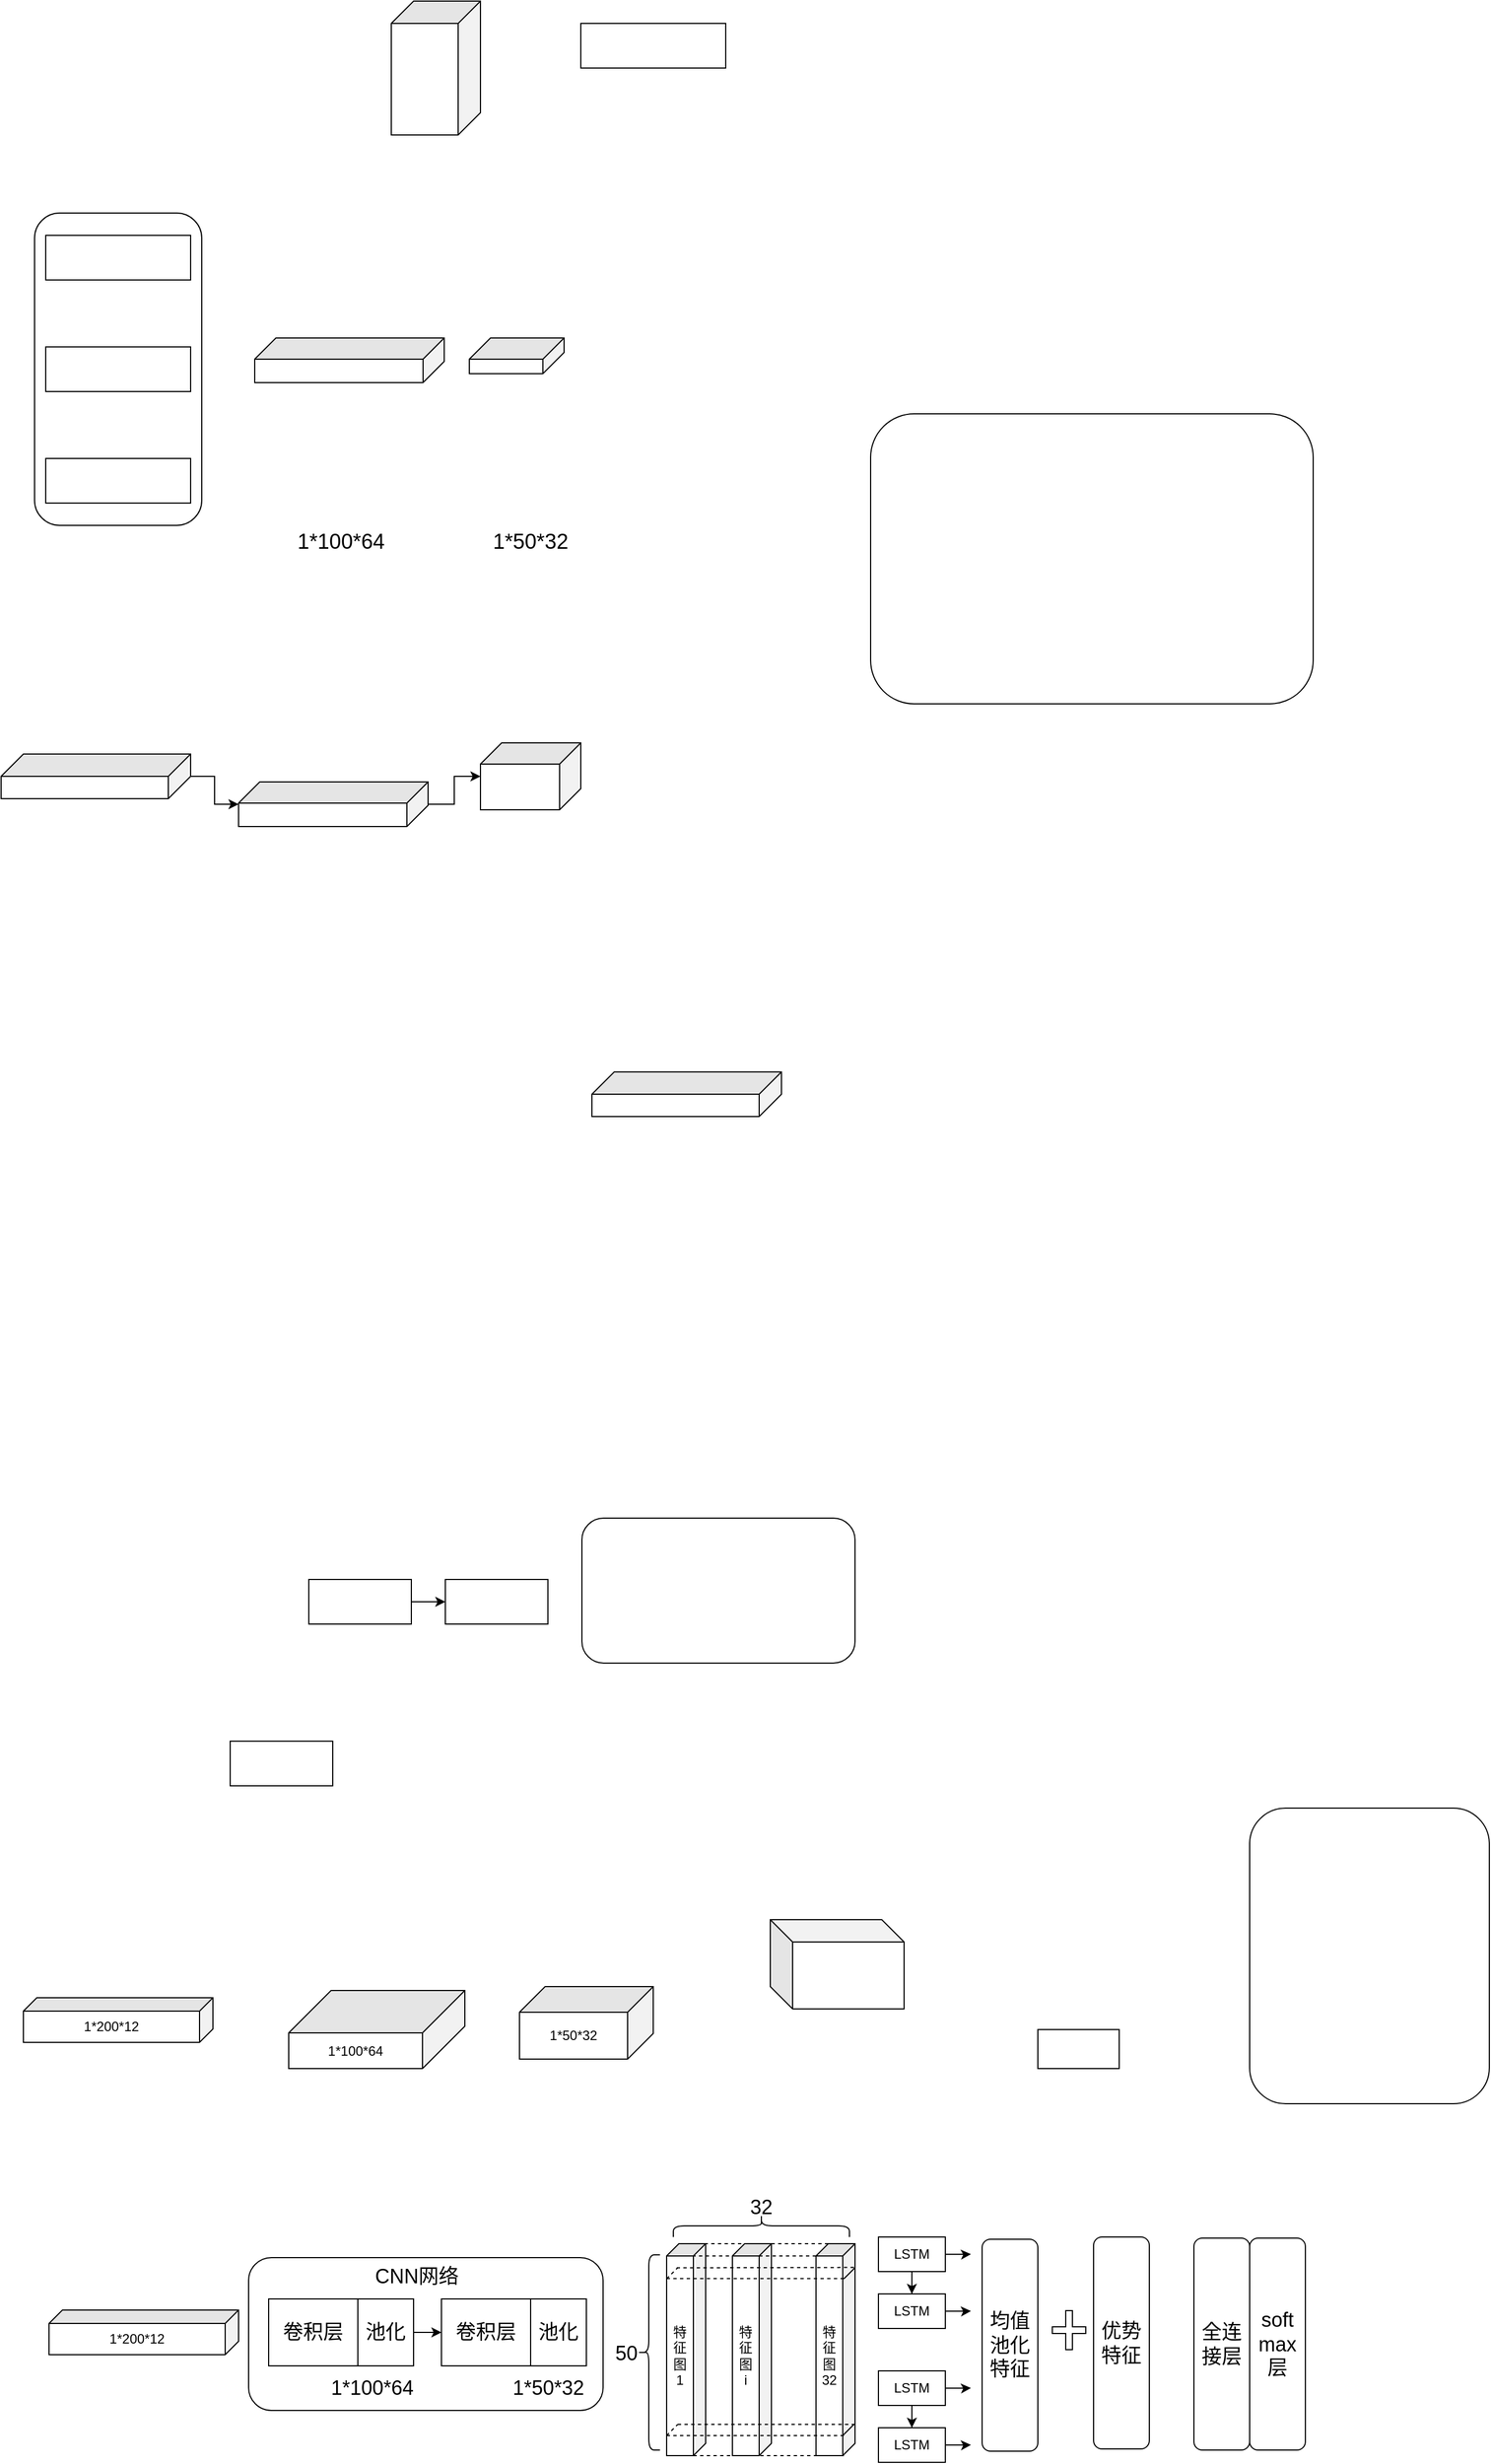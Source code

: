 <mxfile version="12.1.4" type="github" pages="1">
  <diagram id="lJSEZnFhlExgmXPmysFB" name="Page-1">
    <mxGraphModel dx="1128" dy="597" grid="1" gridSize="10" guides="1" tooltips="1" connect="1" arrows="1" fold="1" page="1" pageScale="1" pageWidth="827" pageHeight="1169" math="0" shadow="0">
      <root>
        <mxCell id="0"/>
        <mxCell id="1" parent="0"/>
        <mxCell id="eGzz-Rn0fV7NUqwpoASo-1" value="" style="rounded=0;whiteSpace=wrap;html=1;" vertex="1" parent="1">
          <mxGeometry x="50" y="240" width="130" height="40" as="geometry"/>
        </mxCell>
        <mxCell id="eGzz-Rn0fV7NUqwpoASo-10" value="" style="rounded=0;whiteSpace=wrap;html=1;" vertex="1" parent="1">
          <mxGeometry x="50" y="340" width="130" height="40" as="geometry"/>
        </mxCell>
        <mxCell id="eGzz-Rn0fV7NUqwpoASo-11" value="" style="rounded=0;whiteSpace=wrap;html=1;" vertex="1" parent="1">
          <mxGeometry x="50" y="440" width="130" height="40" as="geometry"/>
        </mxCell>
        <mxCell id="eGzz-Rn0fV7NUqwpoASo-12" value="" style="rounded=1;whiteSpace=wrap;html=1;fillColor=none;" vertex="1" parent="1">
          <mxGeometry x="40" y="220" width="150" height="280" as="geometry"/>
        </mxCell>
        <mxCell id="eGzz-Rn0fV7NUqwpoASo-13" value="" style="rounded=1;whiteSpace=wrap;html=1;fillColor=none;" vertex="1" parent="1">
          <mxGeometry x="790" y="400" width="397" height="260" as="geometry"/>
        </mxCell>
        <mxCell id="eGzz-Rn0fV7NUqwpoASo-28" value="" style="edgeStyle=orthogonalEdgeStyle;rounded=0;orthogonalLoop=1;jettySize=auto;html=1;" edge="1" parent="1" source="eGzz-Rn0fV7NUqwpoASo-14" target="eGzz-Rn0fV7NUqwpoASo-27">
          <mxGeometry relative="1" as="geometry"/>
        </mxCell>
        <mxCell id="eGzz-Rn0fV7NUqwpoASo-14" value="" style="shape=cube;whiteSpace=wrap;html=1;boundedLbl=1;backgroundOutline=1;darkOpacity=0.05;darkOpacity2=0.1;fillColor=none;direction=south;size=19;" vertex="1" parent="1">
          <mxGeometry x="223" y="730" width="170" height="40" as="geometry"/>
        </mxCell>
        <mxCell id="eGzz-Rn0fV7NUqwpoASo-27" value="" style="shape=cube;whiteSpace=wrap;html=1;boundedLbl=1;backgroundOutline=1;darkOpacity=0.05;darkOpacity2=0.1;fillColor=none;direction=south;size=19;" vertex="1" parent="1">
          <mxGeometry x="440" y="695" width="90" height="60" as="geometry"/>
        </mxCell>
        <mxCell id="eGzz-Rn0fV7NUqwpoASo-15" value="" style="shape=cube;whiteSpace=wrap;html=1;boundedLbl=1;backgroundOutline=1;darkOpacity=0.05;darkOpacity2=0.1;fillColor=none;direction=south;" vertex="1" parent="1">
          <mxGeometry x="360" y="30" width="80" height="120" as="geometry"/>
        </mxCell>
        <mxCell id="eGzz-Rn0fV7NUqwpoASo-30" value="" style="edgeStyle=orthogonalEdgeStyle;rounded=0;orthogonalLoop=1;jettySize=auto;html=1;" edge="1" parent="1" source="eGzz-Rn0fV7NUqwpoASo-16" target="eGzz-Rn0fV7NUqwpoASo-14">
          <mxGeometry relative="1" as="geometry"/>
        </mxCell>
        <mxCell id="eGzz-Rn0fV7NUqwpoASo-16" value="" style="shape=cube;whiteSpace=wrap;html=1;boundedLbl=1;backgroundOutline=1;darkOpacity=0.05;darkOpacity2=0.1;fillColor=none;direction=south;" vertex="1" parent="1">
          <mxGeometry x="10" y="705" width="170" height="40" as="geometry"/>
        </mxCell>
        <mxCell id="eGzz-Rn0fV7NUqwpoASo-20" value="" style="rounded=0;whiteSpace=wrap;html=1;" vertex="1" parent="1">
          <mxGeometry x="530" y="50" width="130" height="40" as="geometry"/>
        </mxCell>
        <mxCell id="eGzz-Rn0fV7NUqwpoASo-31" value="" style="shape=cube;whiteSpace=wrap;html=1;boundedLbl=1;backgroundOutline=1;darkOpacity=0.05;darkOpacity2=0.1;fillColor=none;direction=south;size=19;" vertex="1" parent="1">
          <mxGeometry x="237.5" y="332" width="170" height="40" as="geometry"/>
        </mxCell>
        <mxCell id="eGzz-Rn0fV7NUqwpoASo-32" value="&lt;font style=&quot;font-size: 19px&quot;&gt;1*100*64&lt;/font&gt;" style="text;html=1;strokeColor=none;fillColor=none;align=center;verticalAlign=middle;whiteSpace=wrap;rounded=0;" vertex="1" parent="1">
          <mxGeometry x="260" y="490" width="110" height="50" as="geometry"/>
        </mxCell>
        <mxCell id="eGzz-Rn0fV7NUqwpoASo-33" value="" style="shape=cube;whiteSpace=wrap;html=1;boundedLbl=1;backgroundOutline=1;darkOpacity=0.05;darkOpacity2=0.1;fillColor=none;direction=south;size=19;" vertex="1" parent="1">
          <mxGeometry x="430" y="332" width="85" height="32" as="geometry"/>
        </mxCell>
        <mxCell id="eGzz-Rn0fV7NUqwpoASo-34" value="" style="rounded=1;whiteSpace=wrap;html=1;fillColor=none;" vertex="1" parent="1">
          <mxGeometry x="531" y="1390" width="245" height="130" as="geometry"/>
        </mxCell>
        <mxCell id="eGzz-Rn0fV7NUqwpoASo-35" value="&lt;font style=&quot;font-size: 19px&quot;&gt;1*50*32&lt;/font&gt;" style="text;html=1;strokeColor=none;fillColor=none;align=center;verticalAlign=middle;whiteSpace=wrap;rounded=0;" vertex="1" parent="1">
          <mxGeometry x="430" y="490" width="110" height="50" as="geometry"/>
        </mxCell>
        <mxCell id="eGzz-Rn0fV7NUqwpoASo-36" value="特征图&lt;br&gt;1" style="shape=cube;whiteSpace=wrap;html=1;boundedLbl=1;backgroundOutline=1;darkOpacity=0.05;darkOpacity2=0.1;fillColor=none;direction=south;size=11;" vertex="1" parent="1">
          <mxGeometry x="607" y="2040.5" width="35" height="190" as="geometry"/>
        </mxCell>
        <mxCell id="eGzz-Rn0fV7NUqwpoASo-37" value="特征图&lt;br&gt;i" style="shape=cube;whiteSpace=wrap;html=1;boundedLbl=1;backgroundOutline=1;darkOpacity=0.05;darkOpacity2=0.1;fillColor=none;direction=south;size=11;fontStyle=0" vertex="1" parent="1">
          <mxGeometry x="666" y="2040.5" width="35" height="190" as="geometry"/>
        </mxCell>
        <mxCell id="eGzz-Rn0fV7NUqwpoASo-38" value="特征图&lt;br&gt;32" style="shape=cube;whiteSpace=wrap;html=1;boundedLbl=1;backgroundOutline=1;darkOpacity=0.05;darkOpacity2=0.1;fillColor=none;direction=south;size=11;fontStyle=0" vertex="1" parent="1">
          <mxGeometry x="741" y="2040.5" width="35" height="190" as="geometry"/>
        </mxCell>
        <mxCell id="eGzz-Rn0fV7NUqwpoASo-39" value="1*200*12" style="shape=cube;whiteSpace=wrap;html=1;boundedLbl=1;backgroundOutline=1;darkOpacity=0.05;darkOpacity2=0.1;fillColor=none;direction=south;size=12;" vertex="1" parent="1">
          <mxGeometry x="53" y="2100" width="170" height="40" as="geometry"/>
        </mxCell>
        <mxCell id="eGzz-Rn0fV7NUqwpoASo-40" value="" style="shape=cube;whiteSpace=wrap;html=1;boundedLbl=1;backgroundOutline=1;darkOpacity=0.05;darkOpacity2=0.1;fillColor=none;direction=south;" vertex="1" parent="1">
          <mxGeometry x="540" y="990" width="170" height="40" as="geometry"/>
        </mxCell>
        <mxCell id="eGzz-Rn0fV7NUqwpoASo-41" value="1*100*64" style="shape=cube;whiteSpace=wrap;html=1;boundedLbl=1;backgroundOutline=1;darkOpacity=0.05;darkOpacity2=0.1;fillColor=none;direction=south;size=38;" vertex="1" parent="1">
          <mxGeometry x="268" y="1813.5" width="158" height="70" as="geometry"/>
        </mxCell>
        <mxCell id="eGzz-Rn0fV7NUqwpoASo-42" value="1*50*32" style="shape=cube;whiteSpace=wrap;html=1;boundedLbl=1;backgroundOutline=1;darkOpacity=0.05;darkOpacity2=0.1;fillColor=none;direction=south;size=23;" vertex="1" parent="1">
          <mxGeometry x="475" y="1810" width="120" height="65" as="geometry"/>
        </mxCell>
        <mxCell id="eGzz-Rn0fV7NUqwpoASo-43" value="" style="rounded=0;whiteSpace=wrap;html=1;fillColor=none;" vertex="1" parent="1">
          <mxGeometry x="215.5" y="1590" width="92" height="40" as="geometry"/>
        </mxCell>
        <mxCell id="eGzz-Rn0fV7NUqwpoASo-44" value="卷积层" style="rounded=0;whiteSpace=wrap;html=1;fillColor=none;fontSize=18;" vertex="1" parent="1">
          <mxGeometry x="250" y="2090" width="80" height="60" as="geometry"/>
        </mxCell>
        <mxCell id="eGzz-Rn0fV7NUqwpoASo-66" value="" style="edgeStyle=orthogonalEdgeStyle;rounded=0;orthogonalLoop=1;jettySize=auto;html=1;fontSize=18;" edge="1" parent="1" source="eGzz-Rn0fV7NUqwpoASo-50" target="eGzz-Rn0fV7NUqwpoASo-64">
          <mxGeometry relative="1" as="geometry"/>
        </mxCell>
        <mxCell id="eGzz-Rn0fV7NUqwpoASo-50" value="池化" style="rounded=0;whiteSpace=wrap;html=1;fillColor=none;fontSize=18;" vertex="1" parent="1">
          <mxGeometry x="330" y="2090" width="50" height="60" as="geometry"/>
        </mxCell>
        <mxCell id="eGzz-Rn0fV7NUqwpoASo-47" value="" style="edgeStyle=orthogonalEdgeStyle;rounded=0;orthogonalLoop=1;jettySize=auto;html=1;" edge="1" parent="1" source="eGzz-Rn0fV7NUqwpoASo-45" target="eGzz-Rn0fV7NUqwpoASo-46">
          <mxGeometry relative="1" as="geometry"/>
        </mxCell>
        <mxCell id="eGzz-Rn0fV7NUqwpoASo-45" value="" style="rounded=0;whiteSpace=wrap;html=1;fillColor=none;" vertex="1" parent="1">
          <mxGeometry x="286" y="1445" width="92" height="40" as="geometry"/>
        </mxCell>
        <mxCell id="eGzz-Rn0fV7NUqwpoASo-46" value="" style="rounded=0;whiteSpace=wrap;html=1;fillColor=none;" vertex="1" parent="1">
          <mxGeometry x="408.5" y="1445" width="92" height="40" as="geometry"/>
        </mxCell>
        <mxCell id="eGzz-Rn0fV7NUqwpoASo-48" value="" style="shape=cube;whiteSpace=wrap;html=1;boundedLbl=1;backgroundOutline=1;darkOpacity=0.05;darkOpacity2=0.1;fillColor=none;" vertex="1" parent="1">
          <mxGeometry x="700" y="1750" width="120" height="80" as="geometry"/>
        </mxCell>
        <mxCell id="eGzz-Rn0fV7NUqwpoASo-49" value="1*200*12" style="shape=cube;whiteSpace=wrap;html=1;boundedLbl=1;backgroundOutline=1;darkOpacity=0.05;darkOpacity2=0.1;fillColor=none;direction=south;size=12;" vertex="1" parent="1">
          <mxGeometry x="30" y="1820" width="170" height="40" as="geometry"/>
        </mxCell>
        <mxCell id="eGzz-Rn0fV7NUqwpoASo-93" value="" style="edgeStyle=orthogonalEdgeStyle;rounded=0;orthogonalLoop=1;jettySize=auto;html=1;fontSize=18;" edge="1" parent="1" source="eGzz-Rn0fV7NUqwpoASo-52" target="eGzz-Rn0fV7NUqwpoASo-92">
          <mxGeometry relative="1" as="geometry"/>
        </mxCell>
        <mxCell id="eGzz-Rn0fV7NUqwpoASo-99" value="" style="edgeStyle=orthogonalEdgeStyle;rounded=0;orthogonalLoop=1;jettySize=auto;html=1;fontSize=18;" edge="1" parent="1" source="eGzz-Rn0fV7NUqwpoASo-52">
          <mxGeometry relative="1" as="geometry">
            <mxPoint x="880" y="2049.845" as="targetPoint"/>
          </mxGeometry>
        </mxCell>
        <mxCell id="eGzz-Rn0fV7NUqwpoASo-52" value="LSTM" style="rounded=0;whiteSpace=wrap;html=1;fillColor=none;" vertex="1" parent="1">
          <mxGeometry x="797" y="2034.5" width="60" height="31" as="geometry"/>
        </mxCell>
        <mxCell id="eGzz-Rn0fV7NUqwpoASo-101" value="" style="edgeStyle=orthogonalEdgeStyle;rounded=0;orthogonalLoop=1;jettySize=auto;html=1;fontSize=18;" edge="1" parent="1" source="eGzz-Rn0fV7NUqwpoASo-92">
          <mxGeometry relative="1" as="geometry">
            <mxPoint x="880" y="2100.879" as="targetPoint"/>
          </mxGeometry>
        </mxCell>
        <mxCell id="eGzz-Rn0fV7NUqwpoASo-92" value="LSTM" style="rounded=0;whiteSpace=wrap;html=1;fillColor=none;" vertex="1" parent="1">
          <mxGeometry x="797" y="2085.5" width="60" height="31" as="geometry"/>
        </mxCell>
        <mxCell id="eGzz-Rn0fV7NUqwpoASo-53" value="" style="rounded=0;whiteSpace=wrap;html=1;fillColor=none;" vertex="1" parent="1">
          <mxGeometry x="940" y="1848.5" width="73" height="35" as="geometry"/>
        </mxCell>
        <mxCell id="eGzz-Rn0fV7NUqwpoASo-64" value="卷积层" style="rounded=0;whiteSpace=wrap;html=1;fillColor=none;fontSize=18;" vertex="1" parent="1">
          <mxGeometry x="405" y="2090" width="80" height="60" as="geometry"/>
        </mxCell>
        <mxCell id="eGzz-Rn0fV7NUqwpoASo-65" value="池化" style="rounded=0;whiteSpace=wrap;html=1;fillColor=none;fontSize=18;" vertex="1" parent="1">
          <mxGeometry x="485" y="2090" width="50" height="60" as="geometry"/>
        </mxCell>
        <mxCell id="eGzz-Rn0fV7NUqwpoASo-67" value="" style="rounded=1;whiteSpace=wrap;html=1;fillColor=none;fontSize=18;" vertex="1" parent="1">
          <mxGeometry x="232" y="2053" width="318" height="137" as="geometry"/>
        </mxCell>
        <mxCell id="eGzz-Rn0fV7NUqwpoASo-68" value="CNN网络" style="text;html=1;strokeColor=none;fillColor=none;align=center;verticalAlign=middle;whiteSpace=wrap;rounded=0;fontSize=18;" vertex="1" parent="1">
          <mxGeometry x="322.5" y="2050" width="120" height="40" as="geometry"/>
        </mxCell>
        <mxCell id="eGzz-Rn0fV7NUqwpoASo-69" value="" style="rounded=1;whiteSpace=wrap;html=1;fillColor=none;fontSize=18;" vertex="1" parent="1">
          <mxGeometry x="1130" y="1650" width="215" height="265" as="geometry"/>
        </mxCell>
        <mxCell id="eGzz-Rn0fV7NUqwpoASo-70" value="1*100*64" style="text;html=1;strokeColor=none;fillColor=none;align=center;verticalAlign=middle;whiteSpace=wrap;rounded=0;fontSize=18;" vertex="1" parent="1">
          <mxGeometry x="281" y="2160" width="124" height="20" as="geometry"/>
        </mxCell>
        <mxCell id="eGzz-Rn0fV7NUqwpoASo-71" value="1*50*32" style="text;html=1;strokeColor=none;fillColor=none;align=center;verticalAlign=middle;whiteSpace=wrap;rounded=0;fontSize=18;" vertex="1" parent="1">
          <mxGeometry x="438.5" y="2160" width="124" height="20" as="geometry"/>
        </mxCell>
        <mxCell id="eGzz-Rn0fV7NUqwpoASo-72" value="" style="shape=curlyBracket;whiteSpace=wrap;html=1;rounded=1;fillColor=none;fontSize=18;" vertex="1" parent="1">
          <mxGeometry x="581" y="2050.5" width="20" height="175" as="geometry"/>
        </mxCell>
        <mxCell id="eGzz-Rn0fV7NUqwpoASo-73" value="50" style="text;html=1;resizable=0;points=[];autosize=1;align=left;verticalAlign=top;spacingTop=-4;fontSize=18;" vertex="1" parent="1">
          <mxGeometry x="559" y="2125.5" width="40" height="20" as="geometry"/>
        </mxCell>
        <mxCell id="eGzz-Rn0fV7NUqwpoASo-74" value="" style="shape=curlyBracket;whiteSpace=wrap;html=1;rounded=1;fillColor=none;fontSize=18;direction=south;" vertex="1" parent="1">
          <mxGeometry x="613" y="2014.5" width="158" height="20" as="geometry"/>
        </mxCell>
        <mxCell id="eGzz-Rn0fV7NUqwpoASo-75" value="32" style="text;html=1;resizable=0;points=[];autosize=1;align=left;verticalAlign=top;spacingTop=-4;fontSize=18;" vertex="1" parent="1">
          <mxGeometry x="680" y="1994.5" width="40" height="20" as="geometry"/>
        </mxCell>
        <mxCell id="eGzz-Rn0fV7NUqwpoASo-76" value="" style="endArrow=none;dashed=1;html=1;fontSize=18;entryX=0;entryY=0;entryDx=11;entryDy=35;entryPerimeter=0;exitX=0;exitY=0;exitDx=11;exitDy=35;exitPerimeter=0;" edge="1" parent="1" source="eGzz-Rn0fV7NUqwpoASo-38" target="eGzz-Rn0fV7NUqwpoASo-36">
          <mxGeometry width="50" height="50" relative="1" as="geometry">
            <mxPoint x="364" y="2039.5" as="sourcePoint"/>
            <mxPoint x="606" y="2045.5" as="targetPoint"/>
          </mxGeometry>
        </mxCell>
        <mxCell id="eGzz-Rn0fV7NUqwpoASo-77" value="" style="endArrow=none;dashed=1;html=1;fontSize=18;entryX=0;entryY=0;entryDx=0;entryDy=24;entryPerimeter=0;exitX=0;exitY=0;exitDx=0;exitDy=24;exitPerimeter=0;" edge="1" parent="1" source="eGzz-Rn0fV7NUqwpoASo-38" target="eGzz-Rn0fV7NUqwpoASo-36">
          <mxGeometry width="50" height="50" relative="1" as="geometry">
            <mxPoint x="486" y="2055.5" as="sourcePoint"/>
            <mxPoint x="536" y="2005.5" as="targetPoint"/>
          </mxGeometry>
        </mxCell>
        <mxCell id="eGzz-Rn0fV7NUqwpoASo-78" value="" style="endArrow=none;dashed=1;html=1;fontSize=18;entryX=0.149;entryY=1;entryDx=0;entryDy=0;entryPerimeter=0;exitX=0.149;exitY=0.286;exitDx=0;exitDy=0;exitPerimeter=0;" edge="1" parent="1">
          <mxGeometry width="50" height="50" relative="1" as="geometry">
            <mxPoint x="765.99" y="2071.81" as="sourcePoint"/>
            <mxPoint x="607" y="2071.81" as="targetPoint"/>
          </mxGeometry>
        </mxCell>
        <mxCell id="eGzz-Rn0fV7NUqwpoASo-79" value="" style="endArrow=none;dashed=1;html=1;fontSize=18;entryX=0.112;entryY=0.009;entryDx=0;entryDy=0;entryPerimeter=0;exitX=0.114;exitY=0.743;exitDx=0;exitDy=0;exitPerimeter=0;" edge="1" parent="1" source="eGzz-Rn0fV7NUqwpoASo-36" target="eGzz-Rn0fV7NUqwpoASo-38">
          <mxGeometry width="50" height="50" relative="1" as="geometry">
            <mxPoint x="506" y="2075.5" as="sourcePoint"/>
            <mxPoint x="556" y="2025.5" as="targetPoint"/>
          </mxGeometry>
        </mxCell>
        <mxCell id="eGzz-Rn0fV7NUqwpoASo-84" value="" style="endArrow=none;dashed=1;html=1;fontSize=18;" edge="1" parent="1">
          <mxGeometry width="50" height="50" relative="1" as="geometry">
            <mxPoint x="607" y="2212.5" as="sourcePoint"/>
            <mxPoint x="766" y="2212.5" as="targetPoint"/>
          </mxGeometry>
        </mxCell>
        <mxCell id="eGzz-Rn0fV7NUqwpoASo-85" value="" style="endArrow=none;dashed=1;html=1;fontSize=18;" edge="1" parent="1">
          <mxGeometry width="50" height="50" relative="1" as="geometry">
            <mxPoint x="607" y="2230.5" as="sourcePoint"/>
            <mxPoint x="766" y="2230.5" as="targetPoint"/>
          </mxGeometry>
        </mxCell>
        <mxCell id="eGzz-Rn0fV7NUqwpoASo-86" value="" style="endArrow=none;dashed=1;html=1;fontSize=18;" edge="1" parent="1">
          <mxGeometry width="50" height="50" relative="1" as="geometry">
            <mxPoint x="617" y="2202.5" as="sourcePoint"/>
            <mxPoint x="776" y="2202.5" as="targetPoint"/>
          </mxGeometry>
        </mxCell>
        <mxCell id="eGzz-Rn0fV7NUqwpoASo-88" value="" style="endArrow=none;html=1;fontSize=18;" edge="1" parent="1">
          <mxGeometry width="50" height="50" relative="1" as="geometry">
            <mxPoint x="766" y="2072" as="sourcePoint"/>
            <mxPoint x="776" y="2062" as="targetPoint"/>
          </mxGeometry>
        </mxCell>
        <mxCell id="eGzz-Rn0fV7NUqwpoASo-89" value="" style="endArrow=none;dashed=1;html=1;fontSize=18;" edge="1" parent="1">
          <mxGeometry width="50" height="50" relative="1" as="geometry">
            <mxPoint x="607" y="2072" as="sourcePoint"/>
            <mxPoint x="617" y="2062" as="targetPoint"/>
          </mxGeometry>
        </mxCell>
        <mxCell id="eGzz-Rn0fV7NUqwpoASo-90" value="" style="endArrow=none;dashed=1;html=1;fontSize=18;" edge="1" parent="1">
          <mxGeometry width="50" height="50" relative="1" as="geometry">
            <mxPoint x="607" y="2212.5" as="sourcePoint"/>
            <mxPoint x="617" y="2202.5" as="targetPoint"/>
          </mxGeometry>
        </mxCell>
        <mxCell id="eGzz-Rn0fV7NUqwpoASo-91" value="" style="endArrow=none;html=1;fontSize=18;" edge="1" parent="1">
          <mxGeometry width="50" height="50" relative="1" as="geometry">
            <mxPoint x="765" y="2212.5" as="sourcePoint"/>
            <mxPoint x="775" y="2202.5" as="targetPoint"/>
          </mxGeometry>
        </mxCell>
        <mxCell id="eGzz-Rn0fV7NUqwpoASo-95" value="" style="edgeStyle=orthogonalEdgeStyle;rounded=0;orthogonalLoop=1;jettySize=auto;html=1;fontSize=18;" edge="1" parent="1" source="eGzz-Rn0fV7NUqwpoASo-96" target="eGzz-Rn0fV7NUqwpoASo-97">
          <mxGeometry relative="1" as="geometry"/>
        </mxCell>
        <mxCell id="eGzz-Rn0fV7NUqwpoASo-103" value="" style="edgeStyle=orthogonalEdgeStyle;rounded=0;orthogonalLoop=1;jettySize=auto;html=1;fontSize=18;" edge="1" parent="1" source="eGzz-Rn0fV7NUqwpoASo-96">
          <mxGeometry relative="1" as="geometry">
            <mxPoint x="880" y="2169.845" as="targetPoint"/>
          </mxGeometry>
        </mxCell>
        <mxCell id="eGzz-Rn0fV7NUqwpoASo-96" value="LSTM" style="rounded=0;whiteSpace=wrap;html=1;fillColor=none;" vertex="1" parent="1">
          <mxGeometry x="797" y="2154.5" width="60" height="31" as="geometry"/>
        </mxCell>
        <mxCell id="eGzz-Rn0fV7NUqwpoASo-105" value="" style="edgeStyle=orthogonalEdgeStyle;rounded=0;orthogonalLoop=1;jettySize=auto;html=1;fontSize=18;" edge="1" parent="1" source="eGzz-Rn0fV7NUqwpoASo-97">
          <mxGeometry relative="1" as="geometry">
            <mxPoint x="880" y="2220.879" as="targetPoint"/>
          </mxGeometry>
        </mxCell>
        <mxCell id="eGzz-Rn0fV7NUqwpoASo-97" value="LSTM" style="rounded=0;whiteSpace=wrap;html=1;fillColor=none;" vertex="1" parent="1">
          <mxGeometry x="797" y="2205.5" width="60" height="31" as="geometry"/>
        </mxCell>
        <mxCell id="eGzz-Rn0fV7NUqwpoASo-106" value="均值池化特征" style="rounded=1;whiteSpace=wrap;html=1;fillColor=none;fontSize=18;" vertex="1" parent="1">
          <mxGeometry x="890" y="2036.5" width="50" height="190" as="geometry"/>
        </mxCell>
        <mxCell id="eGzz-Rn0fV7NUqwpoASo-107" value="" style="shape=cross;whiteSpace=wrap;html=1;fillColor=none;fontSize=18;" vertex="1" parent="1">
          <mxGeometry x="953" y="2100.5" width="30" height="35" as="geometry"/>
        </mxCell>
        <mxCell id="eGzz-Rn0fV7NUqwpoASo-108" value="优势特征" style="rounded=1;whiteSpace=wrap;html=1;fillColor=none;fontSize=18;" vertex="1" parent="1">
          <mxGeometry x="990" y="2034.5" width="50" height="190" as="geometry"/>
        </mxCell>
        <mxCell id="eGzz-Rn0fV7NUqwpoASo-109" value="全连接层" style="rounded=1;whiteSpace=wrap;html=1;fillColor=none;fontSize=18;" vertex="1" parent="1">
          <mxGeometry x="1080" y="2035.5" width="50" height="190" as="geometry"/>
        </mxCell>
        <mxCell id="eGzz-Rn0fV7NUqwpoASo-110" value="soft&lt;br&gt;max&lt;br&gt;层" style="rounded=1;whiteSpace=wrap;html=1;fillColor=none;fontSize=18;" vertex="1" parent="1">
          <mxGeometry x="1130" y="2035.5" width="50" height="190" as="geometry"/>
        </mxCell>
      </root>
    </mxGraphModel>
  </diagram>
</mxfile>
